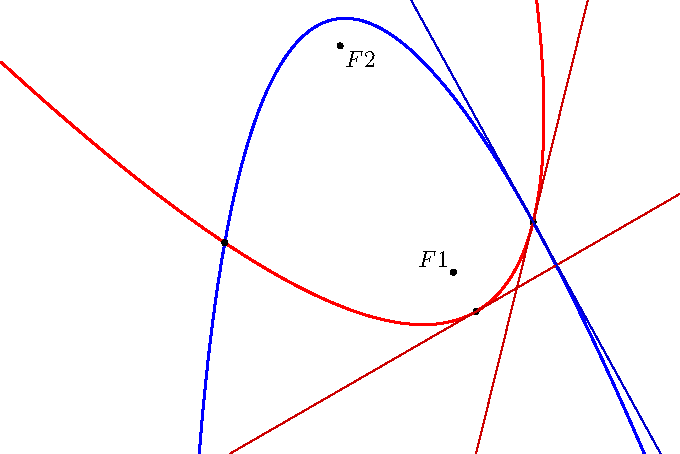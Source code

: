 import geometry;
size(12cm);

// currentcoordsys=cartesiansystem((0,0),i=(1,0.5),j=(-0.5,.75));
// show(currentcoordsys, xpen=invisible);

point F1=(0,0);
dot("$F1$",F1,NW);
point F2=(-0.25,0.5);
dot("$F2$",F2,SE);

parabola p=parabola(F1, 0.1, 120);
draw(p, bp+red);

parabola pp=parabola(F2, 0.06, 280);
draw(pp, bp+blue);

abscissa x=angabscissa(180);
dot(point(p,x));
/*<asyxml><view file="modules/geometry.asy" type="line" signature="tangent(parabola,abscissa)"/></asyxml>*/
draw(tangent(p,x), 0.8*red);

point[] P=intersectionpoints(p,pp);
dot(P);

/*<asyxml><view file="modules/geometry.asy" type="line[]" signature="tangents(parabola,point)"/></asyxml>*/
draw(tangents(p,P[0]), 0.8*red);
draw(tangents(pp,P[0]), 0.8*blue);

// Enlarge the bounding box
draw(box((-1,-0.4), (0.5,0.6)),invisible);
